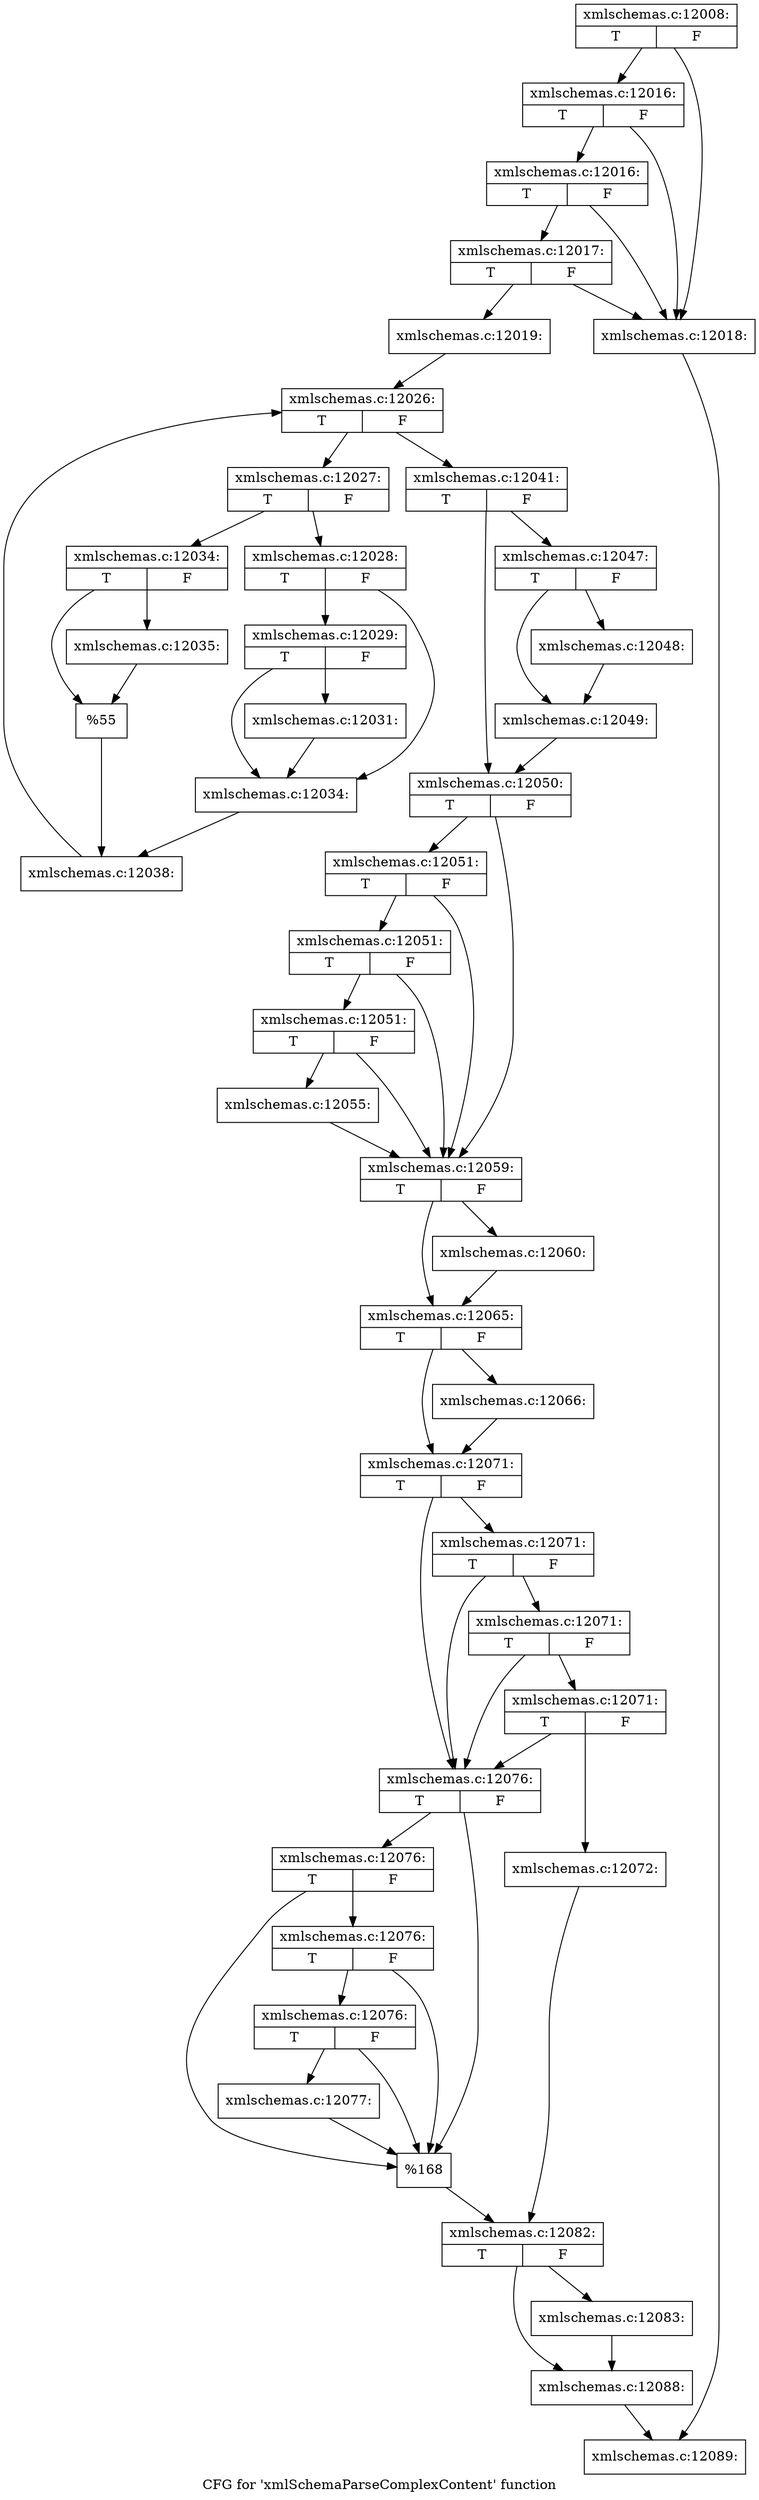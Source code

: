 digraph "CFG for 'xmlSchemaParseComplexContent' function" {
	label="CFG for 'xmlSchemaParseComplexContent' function";

	Node0x4e3f570 [shape=record,label="{xmlschemas.c:12008:|{<s0>T|<s1>F}}"];
	Node0x4e3f570 -> Node0x4e52c20;
	Node0x4e3f570 -> Node0x4e52dc0;
	Node0x4e52dc0 [shape=record,label="{xmlschemas.c:12016:|{<s0>T|<s1>F}}"];
	Node0x4e52dc0 -> Node0x4e52c20;
	Node0x4e52dc0 -> Node0x4e52d40;
	Node0x4e52d40 [shape=record,label="{xmlschemas.c:12016:|{<s0>T|<s1>F}}"];
	Node0x4e52d40 -> Node0x4e52c20;
	Node0x4e52d40 -> Node0x4e52cc0;
	Node0x4e52cc0 [shape=record,label="{xmlschemas.c:12017:|{<s0>T|<s1>F}}"];
	Node0x4e52cc0 -> Node0x4e52c20;
	Node0x4e52cc0 -> Node0x4e52c70;
	Node0x4e52c20 [shape=record,label="{xmlschemas.c:12018:}"];
	Node0x4e52c20 -> Node0x4e516b0;
	Node0x4e52c70 [shape=record,label="{xmlschemas.c:12019:}"];
	Node0x4e52c70 -> Node0x4e53f50;
	Node0x4e53f50 [shape=record,label="{xmlschemas.c:12026:|{<s0>T|<s1>F}}"];
	Node0x4e53f50 -> Node0x4e54340;
	Node0x4e53f50 -> Node0x4e54170;
	Node0x4e54340 [shape=record,label="{xmlschemas.c:12027:|{<s0>T|<s1>F}}"];
	Node0x4e54340 -> Node0x4e54500;
	Node0x4e54340 -> Node0x4e545a0;
	Node0x4e54500 [shape=record,label="{xmlschemas.c:12028:|{<s0>T|<s1>F}}"];
	Node0x4e54500 -> Node0x4e54a00;
	Node0x4e54500 -> Node0x4e54a50;
	Node0x4e54a50 [shape=record,label="{xmlschemas.c:12029:|{<s0>T|<s1>F}}"];
	Node0x4e54a50 -> Node0x4e54a00;
	Node0x4e54a50 -> Node0x4e549b0;
	Node0x4e549b0 [shape=record,label="{xmlschemas.c:12031:}"];
	Node0x4e549b0 -> Node0x4e54a00;
	Node0x4e54a00 [shape=record,label="{xmlschemas.c:12034:}"];
	Node0x4e54a00 -> Node0x4e54550;
	Node0x4e545a0 [shape=record,label="{xmlschemas.c:12034:|{<s0>T|<s1>F}}"];
	Node0x4e545a0 -> Node0x4e557e0;
	Node0x4e545a0 -> Node0x4e55830;
	Node0x4e557e0 [shape=record,label="{xmlschemas.c:12035:}"];
	Node0x4e557e0 -> Node0x4e55830;
	Node0x4e55830 [shape=record,label="{%55}"];
	Node0x4e55830 -> Node0x4e54550;
	Node0x4e54550 [shape=record,label="{xmlschemas.c:12038:}"];
	Node0x4e54550 -> Node0x4e53f50;
	Node0x4e54170 [shape=record,label="{xmlschemas.c:12041:|{<s0>T|<s1>F}}"];
	Node0x4e54170 -> Node0x4e56940;
	Node0x4e54170 -> Node0x4e56990;
	Node0x4e56940 [shape=record,label="{xmlschemas.c:12047:|{<s0>T|<s1>F}}"];
	Node0x4e56940 -> Node0x4e572f0;
	Node0x4e56940 -> Node0x4e57620;
	Node0x4e572f0 [shape=record,label="{xmlschemas.c:12048:}"];
	Node0x4e572f0 -> Node0x4e57620;
	Node0x4e57620 [shape=record,label="{xmlschemas.c:12049:}"];
	Node0x4e57620 -> Node0x4e56990;
	Node0x4e56990 [shape=record,label="{xmlschemas.c:12050:|{<s0>T|<s1>F}}"];
	Node0x4e56990 -> Node0x4e58340;
	Node0x4e56990 -> Node0x4e58220;
	Node0x4e58340 [shape=record,label="{xmlschemas.c:12051:|{<s0>T|<s1>F}}"];
	Node0x4e58340 -> Node0x4e582f0;
	Node0x4e58340 -> Node0x4e58220;
	Node0x4e582f0 [shape=record,label="{xmlschemas.c:12051:|{<s0>T|<s1>F}}"];
	Node0x4e582f0 -> Node0x4e58270;
	Node0x4e582f0 -> Node0x4e58220;
	Node0x4e58270 [shape=record,label="{xmlschemas.c:12051:|{<s0>T|<s1>F}}"];
	Node0x4e58270 -> Node0x4e581d0;
	Node0x4e58270 -> Node0x4e58220;
	Node0x4e581d0 [shape=record,label="{xmlschemas.c:12055:}"];
	Node0x4e581d0 -> Node0x4e58220;
	Node0x4e58220 [shape=record,label="{xmlschemas.c:12059:|{<s0>T|<s1>F}}"];
	Node0x4e58220 -> Node0x4e59710;
	Node0x4e58220 -> Node0x4e59760;
	Node0x4e59710 [shape=record,label="{xmlschemas.c:12060:}"];
	Node0x4e59710 -> Node0x4e59760;
	Node0x4e59760 [shape=record,label="{xmlschemas.c:12065:|{<s0>T|<s1>F}}"];
	Node0x4e59760 -> Node0x4e59e90;
	Node0x4e59760 -> Node0x4e59ee0;
	Node0x4e59e90 [shape=record,label="{xmlschemas.c:12066:}"];
	Node0x4e59e90 -> Node0x4e59ee0;
	Node0x4e59ee0 [shape=record,label="{xmlschemas.c:12071:|{<s0>T|<s1>F}}"];
	Node0x4e59ee0 -> Node0x4e5a7d0;
	Node0x4e59ee0 -> Node0x4e5a6b0;
	Node0x4e5a7d0 [shape=record,label="{xmlschemas.c:12071:|{<s0>T|<s1>F}}"];
	Node0x4e5a7d0 -> Node0x4e5a780;
	Node0x4e5a7d0 -> Node0x4e5a6b0;
	Node0x4e5a780 [shape=record,label="{xmlschemas.c:12071:|{<s0>T|<s1>F}}"];
	Node0x4e5a780 -> Node0x4e5a700;
	Node0x4e5a780 -> Node0x4e5a6b0;
	Node0x4e5a700 [shape=record,label="{xmlschemas.c:12071:|{<s0>T|<s1>F}}"];
	Node0x4e5a700 -> Node0x4e5a610;
	Node0x4e5a700 -> Node0x4e5a6b0;
	Node0x4e5a610 [shape=record,label="{xmlschemas.c:12072:}"];
	Node0x4e5a610 -> Node0x4e5a660;
	Node0x4e5a6b0 [shape=record,label="{xmlschemas.c:12076:|{<s0>T|<s1>F}}"];
	Node0x4e5a6b0 -> Node0x4e5bd90;
	Node0x4e5a6b0 -> Node0x4e5bc70;
	Node0x4e5bd90 [shape=record,label="{xmlschemas.c:12076:|{<s0>T|<s1>F}}"];
	Node0x4e5bd90 -> Node0x4e5bd40;
	Node0x4e5bd90 -> Node0x4e5bc70;
	Node0x4e5bd40 [shape=record,label="{xmlschemas.c:12076:|{<s0>T|<s1>F}}"];
	Node0x4e5bd40 -> Node0x4e5bcc0;
	Node0x4e5bd40 -> Node0x4e5bc70;
	Node0x4e5bcc0 [shape=record,label="{xmlschemas.c:12076:|{<s0>T|<s1>F}}"];
	Node0x4e5bcc0 -> Node0x4e5bc20;
	Node0x4e5bcc0 -> Node0x4e5bc70;
	Node0x4e5bc20 [shape=record,label="{xmlschemas.c:12077:}"];
	Node0x4e5bc20 -> Node0x4e5bc70;
	Node0x4e5bc70 [shape=record,label="{%168}"];
	Node0x4e5bc70 -> Node0x4e5a660;
	Node0x4e5a660 [shape=record,label="{xmlschemas.c:12082:|{<s0>T|<s1>F}}"];
	Node0x4e5a660 -> Node0x4e5d010;
	Node0x4e5a660 -> Node0x4e5d060;
	Node0x4e5d010 [shape=record,label="{xmlschemas.c:12083:}"];
	Node0x4e5d010 -> Node0x4e5d060;
	Node0x4e5d060 [shape=record,label="{xmlschemas.c:12088:}"];
	Node0x4e5d060 -> Node0x4e516b0;
	Node0x4e516b0 [shape=record,label="{xmlschemas.c:12089:}"];
}
